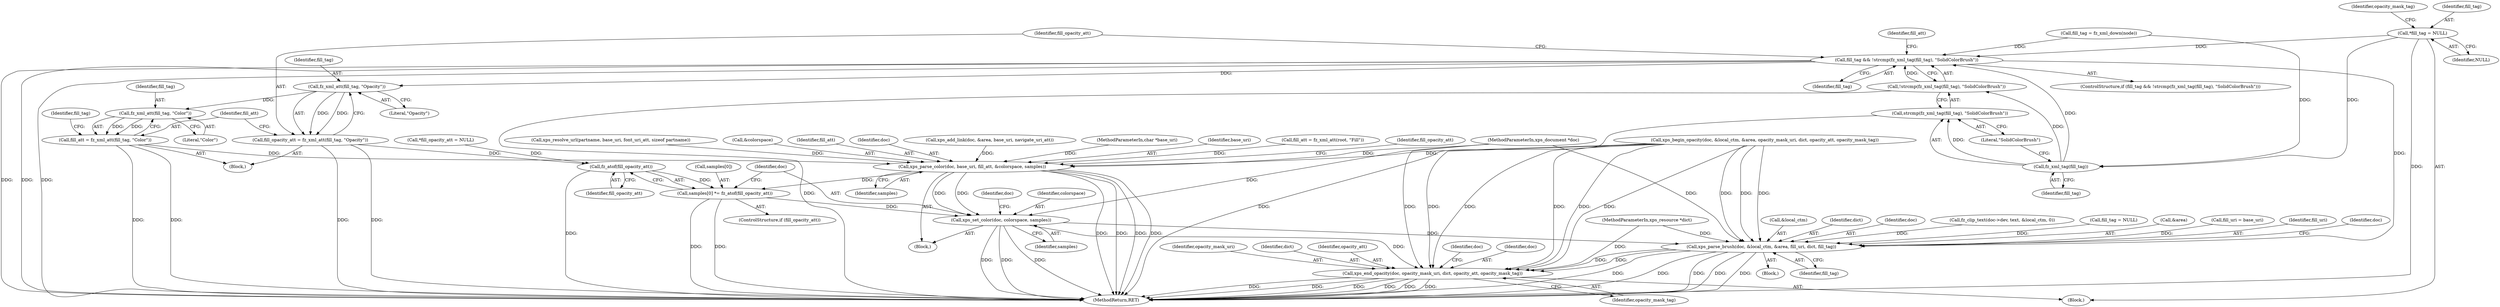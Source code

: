 digraph "0_ghostscript_60dabde18d7fe12b19da8b509bdfee9cc886aafc_1@pointer" {
"1000144" [label="(Call,*fill_tag = NULL)"];
"1000671" [label="(Call,fill_tag && !strcmp(fz_xml_tag(fill_tag), \"SolidColorBrush\"))"];
"1000681" [label="(Call,fz_xml_att(fill_tag, \"Opacity\"))"];
"1000679" [label="(Call,fill_opacity_att = fz_xml_att(fill_tag, \"Opacity\"))"];
"1000710" [label="(Call,fz_atof(fill_opacity_att))"];
"1000706" [label="(Call,samples[0] *= fz_atof(fill_opacity_att))"];
"1000712" [label="(Call,xps_set_color(doc, colorspace, samples))"];
"1000743" [label="(Call,xps_parse_brush(doc, &local_ctm, &area, fill_uri, dict, fill_tag))"];
"1000756" [label="(Call,xps_end_opacity(doc, opacity_mask_uri, dict, opacity_att, opacity_mask_tag))"];
"1000686" [label="(Call,fz_xml_att(fill_tag, \"Color\"))"];
"1000684" [label="(Call,fill_att = fz_xml_att(fill_tag, \"Color\"))"];
"1000697" [label="(Call,xps_parse_color(doc, base_uri, fill_att, &colorspace, samples))"];
"1000675" [label="(Call,fz_xml_tag(fill_tag))"];
"1000673" [label="(Call,!strcmp(fz_xml_tag(fill_tag), \"SolidColorBrush\"))"];
"1000674" [label="(Call,strcmp(fz_xml_tag(fill_tag), \"SolidColorBrush\"))"];
"1000694" [label="(Block,)"];
"1000745" [label="(Call,&local_ctm)"];
"1000670" [label="(ControlStructure,if (fill_tag && !strcmp(fz_xml_tag(fill_tag), \"SolidColorBrush\")))"];
"1000671" [label="(Call,fill_tag && !strcmp(fz_xml_tag(fill_tag), \"SolidColorBrush\"))"];
"1000686" [label="(Call,fz_xml_att(fill_tag, \"Color\"))"];
"1000750" [label="(Identifier,dict)"];
"1000654" [label="(Call,xps_add_link(doc, &area, base_uri, navigate_uri_att))"];
"1000113" [label="(MethodParameterIn,char *base_uri)"];
"1000684" [label="(Call,fill_att = fz_xml_att(fill_tag, \"Color\"))"];
"1000706" [label="(Call,samples[0] *= fz_atof(fill_opacity_att))"];
"1000679" [label="(Call,fill_opacity_att = fz_xml_att(fill_tag, \"Opacity\"))"];
"1000697" [label="(Call,xps_parse_color(doc, base_uri, fill_att, &colorspace, samples))"];
"1000673" [label="(Call,!strcmp(fz_xml_tag(fill_tag), \"SolidColorBrush\"))"];
"1000685" [label="(Identifier,fill_att)"];
"1000744" [label="(Identifier,doc)"];
"1000761" [label="(Identifier,opacity_mask_tag)"];
"1000701" [label="(Call,&colorspace)"];
"1000676" [label="(Identifier,fill_tag)"];
"1000116" [label="(Block,)"];
"1000734" [label="(Block,)"];
"1000690" [label="(Identifier,fill_tag)"];
"1000764" [label="(Identifier,doc)"];
"1000700" [label="(Identifier,fill_att)"];
"1000677" [label="(Literal,\"SolidColorBrush\")"];
"1000675" [label="(Call,fz_xml_tag(fill_tag))"];
"1000687" [label="(Identifier,fill_tag)"];
"1000735" [label="(Call,fz_clip_text(doc->dev, text, &local_ctm, 0))"];
"1000757" [label="(Identifier,doc)"];
"1000698" [label="(Identifier,doc)"];
"1000152" [label="(Call,*fill_opacity_att = NULL)"];
"1000751" [label="(Identifier,fill_tag)"];
"1000689" [label="(Call,fill_tag = NULL)"];
"1000688" [label="(Literal,\"Color\")"];
"1000674" [label="(Call,strcmp(fz_xml_tag(fill_tag), \"SolidColorBrush\"))"];
"1000704" [label="(ControlStructure,if (fill_opacity_att))"];
"1000111" [label="(MethodParameterIn,xps_document *doc)"];
"1000713" [label="(Identifier,doc)"];
"1000747" [label="(Call,&area)"];
"1000305" [label="(Call,fill_tag = fz_xml_down(node))"];
"1000718" [label="(Identifier,doc)"];
"1000149" [label="(Identifier,opacity_mask_tag)"];
"1000309" [label="(Call,fill_uri = base_uri)"];
"1000715" [label="(Identifier,samples)"];
"1000678" [label="(Block,)"];
"1000707" [label="(Call,samples[0])"];
"1000699" [label="(Identifier,base_uri)"];
"1000682" [label="(Identifier,fill_tag)"];
"1000681" [label="(Call,fz_xml_att(fill_tag, \"Opacity\"))"];
"1000758" [label="(Identifier,opacity_mask_uri)"];
"1000759" [label="(Identifier,dict)"];
"1000710" [label="(Call,fz_atof(fill_opacity_att))"];
"1000146" [label="(Identifier,NULL)"];
"1000672" [label="(Identifier,fill_tag)"];
"1000756" [label="(Call,xps_end_opacity(doc, opacity_mask_uri, dict, opacity_att, opacity_mask_tag))"];
"1000188" [label="(Call,fill_att = fz_xml_att(root, \"Fill\"))"];
"1000144" [label="(Call,*fill_tag = NULL)"];
"1000680" [label="(Identifier,fill_opacity_att)"];
"1000711" [label="(Identifier,fill_opacity_att)"];
"1000714" [label="(Identifier,colorspace)"];
"1000703" [label="(Identifier,samples)"];
"1000743" [label="(Call,xps_parse_brush(doc, &local_ctm, &area, fill_uri, dict, fill_tag))"];
"1000705" [label="(Identifier,fill_opacity_att)"];
"1000389" [label="(Call,xps_resolve_url(partname, base_uri, font_uri_att, sizeof partname))"];
"1000780" [label="(MethodReturn,RET)"];
"1000712" [label="(Call,xps_set_color(doc, colorspace, samples))"];
"1000749" [label="(Identifier,fill_uri)"];
"1000760" [label="(Identifier,opacity_att)"];
"1000754" [label="(Identifier,doc)"];
"1000114" [label="(MethodParameterIn,xps_resource *dict)"];
"1000145" [label="(Identifier,fill_tag)"];
"1000683" [label="(Literal,\"Opacity\")"];
"1000693" [label="(Identifier,fill_att)"];
"1000660" [label="(Call,xps_begin_opacity(doc, &local_ctm, &area, opacity_mask_uri, dict, opacity_att, opacity_mask_tag))"];
"1000144" -> "1000116"  [label="AST: "];
"1000144" -> "1000146"  [label="CFG: "];
"1000145" -> "1000144"  [label="AST: "];
"1000146" -> "1000144"  [label="AST: "];
"1000149" -> "1000144"  [label="CFG: "];
"1000144" -> "1000780"  [label="DDG: "];
"1000144" -> "1000671"  [label="DDG: "];
"1000144" -> "1000675"  [label="DDG: "];
"1000671" -> "1000670"  [label="AST: "];
"1000671" -> "1000672"  [label="CFG: "];
"1000671" -> "1000673"  [label="CFG: "];
"1000672" -> "1000671"  [label="AST: "];
"1000673" -> "1000671"  [label="AST: "];
"1000680" -> "1000671"  [label="CFG: "];
"1000693" -> "1000671"  [label="CFG: "];
"1000671" -> "1000780"  [label="DDG: "];
"1000671" -> "1000780"  [label="DDG: "];
"1000671" -> "1000780"  [label="DDG: "];
"1000675" -> "1000671"  [label="DDG: "];
"1000305" -> "1000671"  [label="DDG: "];
"1000673" -> "1000671"  [label="DDG: "];
"1000671" -> "1000681"  [label="DDG: "];
"1000671" -> "1000743"  [label="DDG: "];
"1000681" -> "1000679"  [label="AST: "];
"1000681" -> "1000683"  [label="CFG: "];
"1000682" -> "1000681"  [label="AST: "];
"1000683" -> "1000681"  [label="AST: "];
"1000679" -> "1000681"  [label="CFG: "];
"1000681" -> "1000679"  [label="DDG: "];
"1000681" -> "1000679"  [label="DDG: "];
"1000681" -> "1000686"  [label="DDG: "];
"1000679" -> "1000678"  [label="AST: "];
"1000680" -> "1000679"  [label="AST: "];
"1000685" -> "1000679"  [label="CFG: "];
"1000679" -> "1000780"  [label="DDG: "];
"1000679" -> "1000780"  [label="DDG: "];
"1000679" -> "1000710"  [label="DDG: "];
"1000710" -> "1000706"  [label="AST: "];
"1000710" -> "1000711"  [label="CFG: "];
"1000711" -> "1000710"  [label="AST: "];
"1000706" -> "1000710"  [label="CFG: "];
"1000710" -> "1000780"  [label="DDG: "];
"1000710" -> "1000706"  [label="DDG: "];
"1000152" -> "1000710"  [label="DDG: "];
"1000706" -> "1000704"  [label="AST: "];
"1000707" -> "1000706"  [label="AST: "];
"1000713" -> "1000706"  [label="CFG: "];
"1000706" -> "1000780"  [label="DDG: "];
"1000706" -> "1000780"  [label="DDG: "];
"1000697" -> "1000706"  [label="DDG: "];
"1000706" -> "1000712"  [label="DDG: "];
"1000712" -> "1000694"  [label="AST: "];
"1000712" -> "1000715"  [label="CFG: "];
"1000713" -> "1000712"  [label="AST: "];
"1000714" -> "1000712"  [label="AST: "];
"1000715" -> "1000712"  [label="AST: "];
"1000718" -> "1000712"  [label="CFG: "];
"1000712" -> "1000780"  [label="DDG: "];
"1000712" -> "1000780"  [label="DDG: "];
"1000712" -> "1000780"  [label="DDG: "];
"1000697" -> "1000712"  [label="DDG: "];
"1000697" -> "1000712"  [label="DDG: "];
"1000111" -> "1000712"  [label="DDG: "];
"1000712" -> "1000743"  [label="DDG: "];
"1000712" -> "1000756"  [label="DDG: "];
"1000743" -> "1000734"  [label="AST: "];
"1000743" -> "1000751"  [label="CFG: "];
"1000744" -> "1000743"  [label="AST: "];
"1000745" -> "1000743"  [label="AST: "];
"1000747" -> "1000743"  [label="AST: "];
"1000749" -> "1000743"  [label="AST: "];
"1000750" -> "1000743"  [label="AST: "];
"1000751" -> "1000743"  [label="AST: "];
"1000754" -> "1000743"  [label="CFG: "];
"1000743" -> "1000780"  [label="DDG: "];
"1000743" -> "1000780"  [label="DDG: "];
"1000743" -> "1000780"  [label="DDG: "];
"1000743" -> "1000780"  [label="DDG: "];
"1000743" -> "1000780"  [label="DDG: "];
"1000660" -> "1000743"  [label="DDG: "];
"1000660" -> "1000743"  [label="DDG: "];
"1000660" -> "1000743"  [label="DDG: "];
"1000111" -> "1000743"  [label="DDG: "];
"1000735" -> "1000743"  [label="DDG: "];
"1000309" -> "1000743"  [label="DDG: "];
"1000114" -> "1000743"  [label="DDG: "];
"1000689" -> "1000743"  [label="DDG: "];
"1000743" -> "1000756"  [label="DDG: "];
"1000743" -> "1000756"  [label="DDG: "];
"1000756" -> "1000116"  [label="AST: "];
"1000756" -> "1000761"  [label="CFG: "];
"1000757" -> "1000756"  [label="AST: "];
"1000758" -> "1000756"  [label="AST: "];
"1000759" -> "1000756"  [label="AST: "];
"1000760" -> "1000756"  [label="AST: "];
"1000761" -> "1000756"  [label="AST: "];
"1000764" -> "1000756"  [label="CFG: "];
"1000756" -> "1000780"  [label="DDG: "];
"1000756" -> "1000780"  [label="DDG: "];
"1000756" -> "1000780"  [label="DDG: "];
"1000756" -> "1000780"  [label="DDG: "];
"1000756" -> "1000780"  [label="DDG: "];
"1000756" -> "1000780"  [label="DDG: "];
"1000660" -> "1000756"  [label="DDG: "];
"1000660" -> "1000756"  [label="DDG: "];
"1000660" -> "1000756"  [label="DDG: "];
"1000660" -> "1000756"  [label="DDG: "];
"1000660" -> "1000756"  [label="DDG: "];
"1000111" -> "1000756"  [label="DDG: "];
"1000114" -> "1000756"  [label="DDG: "];
"1000686" -> "1000684"  [label="AST: "];
"1000686" -> "1000688"  [label="CFG: "];
"1000687" -> "1000686"  [label="AST: "];
"1000688" -> "1000686"  [label="AST: "];
"1000684" -> "1000686"  [label="CFG: "];
"1000686" -> "1000684"  [label="DDG: "];
"1000686" -> "1000684"  [label="DDG: "];
"1000684" -> "1000678"  [label="AST: "];
"1000685" -> "1000684"  [label="AST: "];
"1000690" -> "1000684"  [label="CFG: "];
"1000684" -> "1000780"  [label="DDG: "];
"1000684" -> "1000780"  [label="DDG: "];
"1000684" -> "1000697"  [label="DDG: "];
"1000697" -> "1000694"  [label="AST: "];
"1000697" -> "1000703"  [label="CFG: "];
"1000698" -> "1000697"  [label="AST: "];
"1000699" -> "1000697"  [label="AST: "];
"1000700" -> "1000697"  [label="AST: "];
"1000701" -> "1000697"  [label="AST: "];
"1000703" -> "1000697"  [label="AST: "];
"1000705" -> "1000697"  [label="CFG: "];
"1000697" -> "1000780"  [label="DDG: "];
"1000697" -> "1000780"  [label="DDG: "];
"1000697" -> "1000780"  [label="DDG: "];
"1000697" -> "1000780"  [label="DDG: "];
"1000660" -> "1000697"  [label="DDG: "];
"1000111" -> "1000697"  [label="DDG: "];
"1000654" -> "1000697"  [label="DDG: "];
"1000389" -> "1000697"  [label="DDG: "];
"1000113" -> "1000697"  [label="DDG: "];
"1000188" -> "1000697"  [label="DDG: "];
"1000675" -> "1000674"  [label="AST: "];
"1000675" -> "1000676"  [label="CFG: "];
"1000676" -> "1000675"  [label="AST: "];
"1000677" -> "1000675"  [label="CFG: "];
"1000675" -> "1000673"  [label="DDG: "];
"1000675" -> "1000674"  [label="DDG: "];
"1000305" -> "1000675"  [label="DDG: "];
"1000673" -> "1000674"  [label="CFG: "];
"1000674" -> "1000673"  [label="AST: "];
"1000673" -> "1000780"  [label="DDG: "];
"1000674" -> "1000677"  [label="CFG: "];
"1000677" -> "1000674"  [label="AST: "];
"1000674" -> "1000780"  [label="DDG: "];
}
